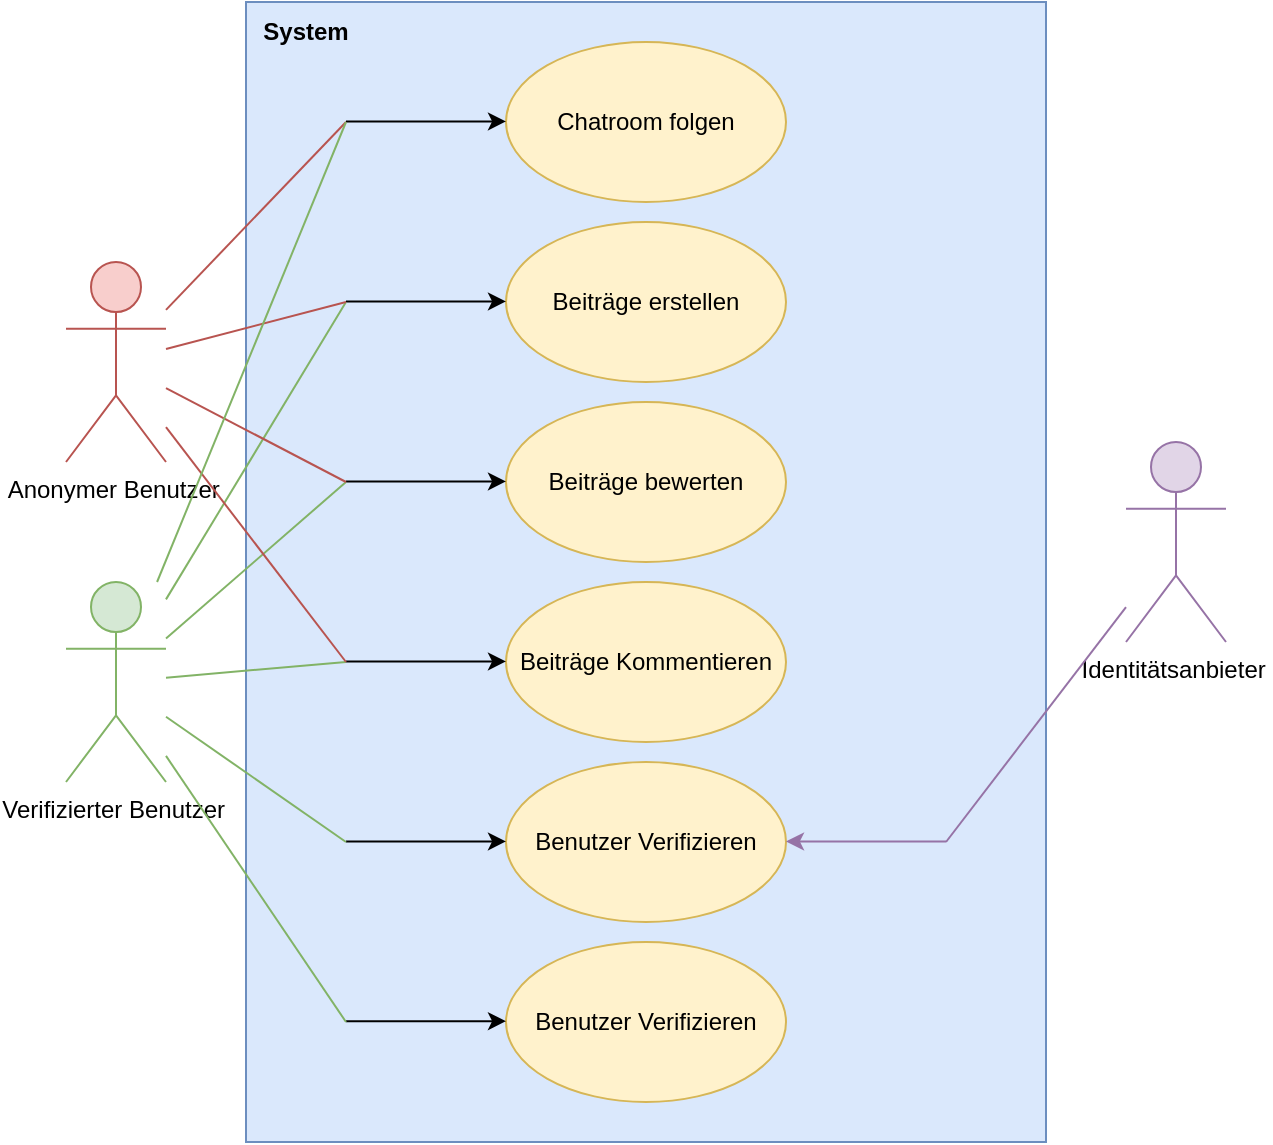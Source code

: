 <mxfile version="23.1.6" type="device">
  <diagram name="Page-1" id="zAi-oj6t3CUo5sBa_yJG">
    <mxGraphModel dx="2280" dy="790" grid="1" gridSize="10" guides="1" tooltips="1" connect="1" arrows="1" fold="1" page="1" pageScale="1" pageWidth="850" pageHeight="1100" math="0" shadow="0">
      <root>
        <mxCell id="0" />
        <mxCell id="1" parent="0" />
        <mxCell id="G0e2nMKtBYxSNKSzk7I6-1" value="" style="rounded=0;whiteSpace=wrap;html=1;fillColor=#dae8fc;strokeColor=#6c8ebf;" parent="1" vertex="1">
          <mxGeometry x="120" y="200" width="400" height="570" as="geometry" />
        </mxCell>
        <mxCell id="G0e2nMKtBYxSNKSzk7I6-2" value="&lt;b&gt;System&lt;/b&gt;" style="text;html=1;strokeColor=none;fillColor=none;align=center;verticalAlign=middle;whiteSpace=wrap;rounded=0;" parent="1" vertex="1">
          <mxGeometry x="120" y="200" width="60" height="30" as="geometry" />
        </mxCell>
        <mxCell id="G0e2nMKtBYxSNKSzk7I6-3" value="Beiträge erstellen" style="ellipse;whiteSpace=wrap;html=1;fillColor=#fff2cc;strokeColor=#d6b656;" parent="1" vertex="1">
          <mxGeometry x="250" y="310" width="140" height="80" as="geometry" />
        </mxCell>
        <mxCell id="G0e2nMKtBYxSNKSzk7I6-4" value="Beiträge bewerten" style="ellipse;whiteSpace=wrap;html=1;fillColor=#fff2cc;strokeColor=#d6b656;" parent="1" vertex="1">
          <mxGeometry x="250" y="400" width="140" height="80" as="geometry" />
        </mxCell>
        <mxCell id="G0e2nMKtBYxSNKSzk7I6-5" value="Beiträge Kommentieren" style="ellipse;whiteSpace=wrap;html=1;fillColor=#fff2cc;strokeColor=#d6b656;" parent="1" vertex="1">
          <mxGeometry x="250" y="490" width="140" height="80" as="geometry" />
        </mxCell>
        <mxCell id="G0e2nMKtBYxSNKSzk7I6-6" value="Benutzer Verifizieren" style="ellipse;whiteSpace=wrap;html=1;fillColor=#fff2cc;strokeColor=#d6b656;" parent="1" vertex="1">
          <mxGeometry x="250" y="580" width="140" height="80" as="geometry" />
        </mxCell>
        <mxCell id="G0e2nMKtBYxSNKSzk7I6-8" value="Identitätsanbieter&amp;nbsp;" style="shape=umlActor;verticalLabelPosition=bottom;verticalAlign=top;html=1;outlineConnect=0;fillColor=#e1d5e7;strokeColor=#9673a6;" parent="1" vertex="1">
          <mxGeometry x="560" y="420" width="50" height="100" as="geometry" />
        </mxCell>
        <mxCell id="G0e2nMKtBYxSNKSzk7I6-9" value="Anonymer Benutzer&amp;nbsp;" style="shape=umlActor;verticalLabelPosition=bottom;verticalAlign=top;html=1;outlineConnect=0;fillColor=#f8cecc;strokeColor=#b85450;" parent="1" vertex="1">
          <mxGeometry x="30" y="330" width="50" height="100" as="geometry" />
        </mxCell>
        <mxCell id="G0e2nMKtBYxSNKSzk7I6-10" value="Verifizierter Benutzer&amp;nbsp;" style="shape=umlActor;verticalLabelPosition=bottom;verticalAlign=top;html=1;outlineConnect=0;fillColor=#d5e8d4;strokeColor=#82b366;" parent="1" vertex="1">
          <mxGeometry x="30" y="490" width="50" height="100" as="geometry" />
        </mxCell>
        <mxCell id="G0e2nMKtBYxSNKSzk7I6-13" value="" style="endArrow=classic;html=1;rounded=0;" parent="1" edge="1">
          <mxGeometry width="50" height="50" relative="1" as="geometry">
            <mxPoint x="170" y="349.71" as="sourcePoint" />
            <mxPoint x="250" y="349.71" as="targetPoint" />
          </mxGeometry>
        </mxCell>
        <mxCell id="G0e2nMKtBYxSNKSzk7I6-18" value="" style="endArrow=classic;html=1;rounded=0;" parent="1" edge="1">
          <mxGeometry width="50" height="50" relative="1" as="geometry">
            <mxPoint x="170" y="439.71" as="sourcePoint" />
            <mxPoint x="250" y="439.71" as="targetPoint" />
          </mxGeometry>
        </mxCell>
        <mxCell id="G0e2nMKtBYxSNKSzk7I6-19" value="" style="endArrow=classic;html=1;rounded=0;" parent="1" edge="1">
          <mxGeometry width="50" height="50" relative="1" as="geometry">
            <mxPoint x="170" y="529.71" as="sourcePoint" />
            <mxPoint x="250" y="529.71" as="targetPoint" />
          </mxGeometry>
        </mxCell>
        <mxCell id="G0e2nMKtBYxSNKSzk7I6-20" value="" style="endArrow=classic;html=1;rounded=0;" parent="1" edge="1">
          <mxGeometry width="50" height="50" relative="1" as="geometry">
            <mxPoint x="170" y="619.71" as="sourcePoint" />
            <mxPoint x="250" y="619.71" as="targetPoint" />
          </mxGeometry>
        </mxCell>
        <mxCell id="G0e2nMKtBYxSNKSzk7I6-21" value="" style="endArrow=classic;html=1;rounded=0;fillColor=#e1d5e7;strokeColor=#9673a6;" parent="1" edge="1">
          <mxGeometry width="50" height="50" relative="1" as="geometry">
            <mxPoint x="470" y="619.71" as="sourcePoint" />
            <mxPoint x="390" y="619.71" as="targetPoint" />
          </mxGeometry>
        </mxCell>
        <mxCell id="G0e2nMKtBYxSNKSzk7I6-22" value="" style="endArrow=none;html=1;rounded=0;fillColor=#d5e8d4;strokeColor=#82b366;" parent="1" target="G0e2nMKtBYxSNKSzk7I6-10" edge="1">
          <mxGeometry width="50" height="50" relative="1" as="geometry">
            <mxPoint x="170" y="620" as="sourcePoint" />
            <mxPoint x="220" y="570" as="targetPoint" />
          </mxGeometry>
        </mxCell>
        <mxCell id="G0e2nMKtBYxSNKSzk7I6-23" value="" style="endArrow=none;html=1;rounded=0;fillColor=#d5e8d4;strokeColor=#82b366;" parent="1" target="G0e2nMKtBYxSNKSzk7I6-10" edge="1">
          <mxGeometry width="50" height="50" relative="1" as="geometry">
            <mxPoint x="170" y="530" as="sourcePoint" />
            <mxPoint x="80" y="560" as="targetPoint" />
          </mxGeometry>
        </mxCell>
        <mxCell id="G0e2nMKtBYxSNKSzk7I6-24" value="" style="endArrow=none;html=1;rounded=0;fillColor=#d5e8d4;strokeColor=#82b366;" parent="1" target="G0e2nMKtBYxSNKSzk7I6-10" edge="1">
          <mxGeometry width="50" height="50" relative="1" as="geometry">
            <mxPoint x="170" y="440" as="sourcePoint" />
            <mxPoint x="80" y="480" as="targetPoint" />
          </mxGeometry>
        </mxCell>
        <mxCell id="G0e2nMKtBYxSNKSzk7I6-25" value="" style="endArrow=none;html=1;rounded=0;fillColor=#d5e8d4;strokeColor=#82b366;" parent="1" target="G0e2nMKtBYxSNKSzk7I6-10" edge="1">
          <mxGeometry width="50" height="50" relative="1" as="geometry">
            <mxPoint x="170" y="350" as="sourcePoint" />
            <mxPoint x="90" y="448" as="targetPoint" />
          </mxGeometry>
        </mxCell>
        <mxCell id="G0e2nMKtBYxSNKSzk7I6-26" value="" style="endArrow=none;html=1;rounded=0;fillColor=#f8cecc;strokeColor=#b85450;" parent="1" target="G0e2nMKtBYxSNKSzk7I6-9" edge="1">
          <mxGeometry width="50" height="50" relative="1" as="geometry">
            <mxPoint x="170" y="530" as="sourcePoint" />
            <mxPoint x="80" y="625" as="targetPoint" />
          </mxGeometry>
        </mxCell>
        <mxCell id="G0e2nMKtBYxSNKSzk7I6-27" value="" style="endArrow=none;html=1;rounded=0;fillColor=#f8cecc;strokeColor=#b85450;" parent="1" target="G0e2nMKtBYxSNKSzk7I6-9" edge="1">
          <mxGeometry width="50" height="50" relative="1" as="geometry">
            <mxPoint x="170" y="440" as="sourcePoint" />
            <mxPoint x="80" y="330" as="targetPoint" />
          </mxGeometry>
        </mxCell>
        <mxCell id="G0e2nMKtBYxSNKSzk7I6-28" value="" style="endArrow=none;html=1;rounded=0;fillColor=#f8cecc;strokeColor=#b85450;" parent="1" target="G0e2nMKtBYxSNKSzk7I6-9" edge="1">
          <mxGeometry width="50" height="50" relative="1" as="geometry">
            <mxPoint x="170" y="350" as="sourcePoint" />
            <mxPoint x="70" y="300" as="targetPoint" />
          </mxGeometry>
        </mxCell>
        <mxCell id="G0e2nMKtBYxSNKSzk7I6-29" value="" style="endArrow=none;html=1;rounded=0;fillColor=#e1d5e7;strokeColor=#9673a6;" parent="1" target="G0e2nMKtBYxSNKSzk7I6-8" edge="1">
          <mxGeometry width="50" height="50" relative="1" as="geometry">
            <mxPoint x="470" y="620" as="sourcePoint" />
            <mxPoint x="510" y="550" as="targetPoint" />
          </mxGeometry>
        </mxCell>
        <mxCell id="G0e2nMKtBYxSNKSzk7I6-30" value="Chatroom folgen" style="ellipse;whiteSpace=wrap;html=1;fillColor=#fff2cc;strokeColor=#d6b656;" parent="1" vertex="1">
          <mxGeometry x="250" y="220" width="140" height="80" as="geometry" />
        </mxCell>
        <mxCell id="G0e2nMKtBYxSNKSzk7I6-31" value="" style="endArrow=classic;html=1;rounded=0;" parent="1" edge="1">
          <mxGeometry width="50" height="50" relative="1" as="geometry">
            <mxPoint x="170" y="259.71" as="sourcePoint" />
            <mxPoint x="250" y="259.71" as="targetPoint" />
          </mxGeometry>
        </mxCell>
        <mxCell id="G0e2nMKtBYxSNKSzk7I6-32" value="" style="endArrow=none;html=1;rounded=0;fillColor=#f8cecc;strokeColor=#b85450;" parent="1" target="G0e2nMKtBYxSNKSzk7I6-9" edge="1">
          <mxGeometry width="50" height="50" relative="1" as="geometry">
            <mxPoint x="170" y="260" as="sourcePoint" />
            <mxPoint x="80" y="300" as="targetPoint" />
          </mxGeometry>
        </mxCell>
        <mxCell id="G0e2nMKtBYxSNKSzk7I6-33" value="" style="endArrow=none;html=1;rounded=0;fillColor=#d5e8d4;strokeColor=#82b366;" parent="1" target="G0e2nMKtBYxSNKSzk7I6-10" edge="1">
          <mxGeometry width="50" height="50" relative="1" as="geometry">
            <mxPoint x="170" y="260" as="sourcePoint" />
            <mxPoint x="80" y="424.5" as="targetPoint" />
          </mxGeometry>
        </mxCell>
        <mxCell id="-2WE_b9KWp48QkawDKU3-4" value="Benutzer Verifizieren" style="ellipse;whiteSpace=wrap;html=1;fillColor=#fff2cc;strokeColor=#d6b656;" vertex="1" parent="1">
          <mxGeometry x="250" y="670" width="140" height="80" as="geometry" />
        </mxCell>
        <mxCell id="-2WE_b9KWp48QkawDKU3-5" value="" style="endArrow=classic;html=1;rounded=0;" edge="1" parent="1">
          <mxGeometry width="50" height="50" relative="1" as="geometry">
            <mxPoint x="170" y="709.58" as="sourcePoint" />
            <mxPoint x="250" y="709.58" as="targetPoint" />
          </mxGeometry>
        </mxCell>
        <mxCell id="-2WE_b9KWp48QkawDKU3-6" value="" style="endArrow=none;html=1;rounded=0;fillColor=#d5e8d4;strokeColor=#82b366;" edge="1" parent="1" target="G0e2nMKtBYxSNKSzk7I6-10">
          <mxGeometry width="50" height="50" relative="1" as="geometry">
            <mxPoint x="170" y="710" as="sourcePoint" />
            <mxPoint x="80" y="647" as="targetPoint" />
          </mxGeometry>
        </mxCell>
      </root>
    </mxGraphModel>
  </diagram>
</mxfile>
